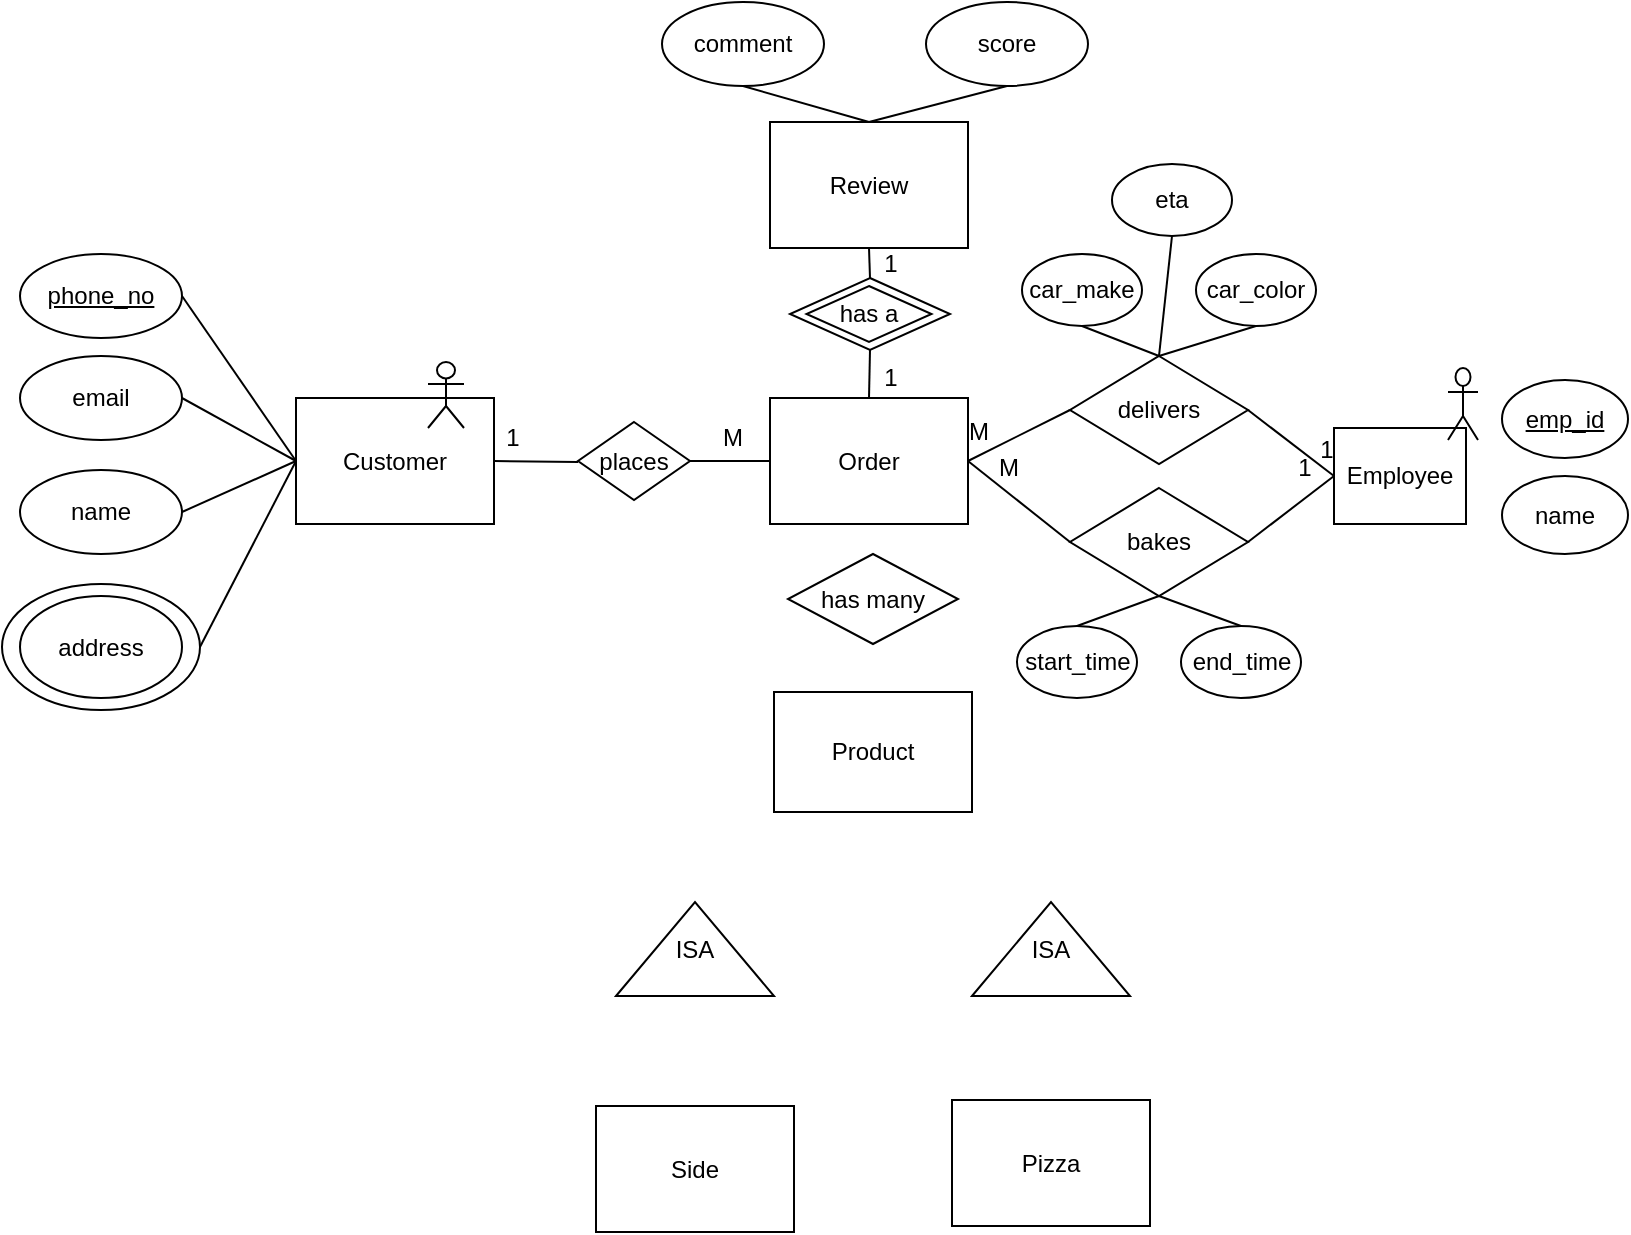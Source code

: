 <mxfile version="20.3.7" type="github">
  <diagram id="R2lEEEUBdFMjLlhIrx00" name="Page-1">
    <mxGraphModel dx="860" dy="587" grid="1" gridSize="3" guides="1" tooltips="1" connect="1" arrows="1" fold="1" page="1" pageScale="1" pageWidth="850" pageHeight="1100" background="none" math="0" shadow="0" extFonts="Permanent Marker^https://fonts.googleapis.com/css?family=Permanent+Marker">
      <root>
        <mxCell id="0" />
        <mxCell id="1" parent="0" />
        <mxCell id="XG8kmVSxOluQT2AAcpYn-24" value="" style="ellipse;whiteSpace=wrap;html=1;" vertex="1" parent="1">
          <mxGeometry x="30" y="303" width="99" height="63" as="geometry" />
        </mxCell>
        <mxCell id="XG8kmVSxOluQT2AAcpYn-10" value="Customer" style="rectangle;whiteSpace=wrap;html=1;" vertex="1" parent="1">
          <mxGeometry x="177" y="210" width="99" height="63" as="geometry" />
        </mxCell>
        <mxCell id="XG8kmVSxOluQT2AAcpYn-12" value="Order" style="rectangle;whiteSpace=wrap;html=1;" vertex="1" parent="1">
          <mxGeometry x="414" y="210" width="99" height="63" as="geometry" />
        </mxCell>
        <mxCell id="XG8kmVSxOluQT2AAcpYn-13" value="Review" style="rectangle;whiteSpace=wrap;html=1;" vertex="1" parent="1">
          <mxGeometry x="414" y="72" width="99" height="63" as="geometry" />
        </mxCell>
        <mxCell id="XG8kmVSxOluQT2AAcpYn-14" value="Employee" style="rectangle;whiteSpace=wrap;html=1;" vertex="1" parent="1">
          <mxGeometry x="696" y="225" width="66" height="48" as="geometry" />
        </mxCell>
        <mxCell id="XG8kmVSxOluQT2AAcpYn-15" value="Product" style="rectangle;whiteSpace=wrap;html=1;" vertex="1" parent="1">
          <mxGeometry x="416" y="357" width="99" height="60" as="geometry" />
        </mxCell>
        <mxCell id="XG8kmVSxOluQT2AAcpYn-16" value="ISA" style="triangle;whiteSpace=wrap;html=1;direction=north;" vertex="1" parent="1">
          <mxGeometry x="337" y="462" width="79" height="47" as="geometry" />
        </mxCell>
        <mxCell id="XG8kmVSxOluQT2AAcpYn-17" value="ISA" style="triangle;whiteSpace=wrap;html=1;direction=north;" vertex="1" parent="1">
          <mxGeometry x="515" y="462" width="79" height="47" as="geometry" />
        </mxCell>
        <mxCell id="XG8kmVSxOluQT2AAcpYn-18" value="Side" style="rectangle;whiteSpace=wrap;html=1;" vertex="1" parent="1">
          <mxGeometry x="327" y="564" width="99" height="63" as="geometry" />
        </mxCell>
        <mxCell id="XG8kmVSxOluQT2AAcpYn-19" value="Pizza" style="rectangle;whiteSpace=wrap;html=1;" vertex="1" parent="1">
          <mxGeometry x="505" y="561" width="99" height="63" as="geometry" />
        </mxCell>
        <mxCell id="XG8kmVSxOluQT2AAcpYn-20" value="&lt;u&gt;phone_no&lt;/u&gt;" style="ellipse;whiteSpace=wrap;html=1;" vertex="1" parent="1">
          <mxGeometry x="39" y="138" width="81" height="42" as="geometry" />
        </mxCell>
        <mxCell id="XG8kmVSxOluQT2AAcpYn-21" value="email" style="ellipse;whiteSpace=wrap;html=1;" vertex="1" parent="1">
          <mxGeometry x="39" y="189" width="81" height="42" as="geometry" />
        </mxCell>
        <mxCell id="XG8kmVSxOluQT2AAcpYn-22" value="name" style="ellipse;whiteSpace=wrap;html=1;" vertex="1" parent="1">
          <mxGeometry x="39" y="246" width="81" height="42" as="geometry" />
        </mxCell>
        <mxCell id="XG8kmVSxOluQT2AAcpYn-23" value="address" style="ellipse;whiteSpace=wrap;html=1;" vertex="1" parent="1">
          <mxGeometry x="39" y="309" width="81" height="51" as="geometry" />
        </mxCell>
        <mxCell id="XG8kmVSxOluQT2AAcpYn-29" value="" style="endArrow=none;html=1;rounded=0;entryX=0;entryY=0.5;entryDx=0;entryDy=0;exitX=1;exitY=0.5;exitDx=0;exitDy=0;" edge="1" parent="1" source="XG8kmVSxOluQT2AAcpYn-22" target="XG8kmVSxOluQT2AAcpYn-10">
          <mxGeometry width="50" height="50" relative="1" as="geometry">
            <mxPoint x="120" y="312" as="sourcePoint" />
            <mxPoint x="116" y="342" as="targetPoint" />
          </mxGeometry>
        </mxCell>
        <mxCell id="XG8kmVSxOluQT2AAcpYn-32" value="" style="endArrow=none;html=1;rounded=0;entryX=0;entryY=0.5;entryDx=0;entryDy=0;exitX=1;exitY=0.5;exitDx=0;exitDy=0;" edge="1" parent="1" source="XG8kmVSxOluQT2AAcpYn-20" target="XG8kmVSxOluQT2AAcpYn-10">
          <mxGeometry width="50" height="50" relative="1" as="geometry">
            <mxPoint x="66" y="392" as="sourcePoint" />
            <mxPoint x="116" y="342" as="targetPoint" />
          </mxGeometry>
        </mxCell>
        <mxCell id="XG8kmVSxOluQT2AAcpYn-33" value="" style="endArrow=none;html=1;rounded=0;entryX=0;entryY=0.5;entryDx=0;entryDy=0;exitX=1;exitY=0.5;exitDx=0;exitDy=0;" edge="1" parent="1" source="XG8kmVSxOluQT2AAcpYn-21" target="XG8kmVSxOluQT2AAcpYn-10">
          <mxGeometry width="50" height="50" relative="1" as="geometry">
            <mxPoint x="66" y="392" as="sourcePoint" />
            <mxPoint x="116" y="342" as="targetPoint" />
          </mxGeometry>
        </mxCell>
        <mxCell id="XG8kmVSxOluQT2AAcpYn-34" value="" style="endArrow=none;html=1;rounded=0;entryX=0;entryY=0.5;entryDx=0;entryDy=0;exitX=1;exitY=0.5;exitDx=0;exitDy=0;" edge="1" parent="1" source="XG8kmVSxOluQT2AAcpYn-24" target="XG8kmVSxOluQT2AAcpYn-10">
          <mxGeometry width="50" height="50" relative="1" as="geometry">
            <mxPoint x="66" y="392" as="sourcePoint" />
            <mxPoint x="116" y="342" as="targetPoint" />
          </mxGeometry>
        </mxCell>
        <mxCell id="XG8kmVSxOluQT2AAcpYn-36" value="places" style="rhombus;whiteSpace=wrap;html=1;" vertex="1" parent="1">
          <mxGeometry x="318" y="222" width="56" height="39" as="geometry" />
        </mxCell>
        <mxCell id="XG8kmVSxOluQT2AAcpYn-37" value="" style="shape=umlActor;verticalLabelPosition=bottom;verticalAlign=top;html=1;outlineConnect=0;" vertex="1" parent="1">
          <mxGeometry x="243" y="192" width="18" height="33" as="geometry" />
        </mxCell>
        <mxCell id="XG8kmVSxOluQT2AAcpYn-38" value="" style="shape=umlActor;verticalLabelPosition=bottom;verticalAlign=top;html=1;outlineConnect=0;" vertex="1" parent="1">
          <mxGeometry x="753" y="195" width="15" height="36" as="geometry" />
        </mxCell>
        <mxCell id="XG8kmVSxOluQT2AAcpYn-39" value="comment" style="ellipse;whiteSpace=wrap;html=1;" vertex="1" parent="1">
          <mxGeometry x="360" y="12" width="81" height="42" as="geometry" />
        </mxCell>
        <mxCell id="XG8kmVSxOluQT2AAcpYn-40" value="score" style="ellipse;whiteSpace=wrap;html=1;" vertex="1" parent="1">
          <mxGeometry x="492" y="12" width="81" height="42" as="geometry" />
        </mxCell>
        <mxCell id="XG8kmVSxOluQT2AAcpYn-41" value="" style="endArrow=none;html=1;rounded=0;entryX=0.5;entryY=1;entryDx=0;entryDy=0;exitX=0.5;exitY=0;exitDx=0;exitDy=0;" edge="1" parent="1" source="XG8kmVSxOluQT2AAcpYn-13" target="XG8kmVSxOluQT2AAcpYn-40">
          <mxGeometry width="50" height="50" relative="1" as="geometry">
            <mxPoint x="366" y="236" as="sourcePoint" />
            <mxPoint x="416" y="186" as="targetPoint" />
          </mxGeometry>
        </mxCell>
        <mxCell id="XG8kmVSxOluQT2AAcpYn-42" value="" style="endArrow=none;html=1;rounded=0;entryX=0.5;entryY=1;entryDx=0;entryDy=0;exitX=0.5;exitY=0;exitDx=0;exitDy=0;" edge="1" parent="1" source="XG8kmVSxOluQT2AAcpYn-13" target="XG8kmVSxOluQT2AAcpYn-39">
          <mxGeometry width="50" height="50" relative="1" as="geometry">
            <mxPoint x="366" y="236" as="sourcePoint" />
            <mxPoint x="416" y="186" as="targetPoint" />
          </mxGeometry>
        </mxCell>
        <mxCell id="XG8kmVSxOluQT2AAcpYn-43" value="" style="endArrow=none;html=1;rounded=0;exitX=1;exitY=0.5;exitDx=0;exitDy=0;entryX=0;entryY=0.5;entryDx=0;entryDy=0;" edge="1" parent="1" source="XG8kmVSxOluQT2AAcpYn-36" target="XG8kmVSxOluQT2AAcpYn-12">
          <mxGeometry width="50" height="50" relative="1" as="geometry">
            <mxPoint x="366" y="273" as="sourcePoint" />
            <mxPoint x="416" y="223" as="targetPoint" />
          </mxGeometry>
        </mxCell>
        <mxCell id="XG8kmVSxOluQT2AAcpYn-45" value="" style="endArrow=none;html=1;rounded=0;exitX=1;exitY=0.5;exitDx=0;exitDy=0;" edge="1" parent="1" source="XG8kmVSxOluQT2AAcpYn-10">
          <mxGeometry width="50" height="50" relative="1" as="geometry">
            <mxPoint x="268" y="292" as="sourcePoint" />
            <mxPoint x="318" y="242" as="targetPoint" />
          </mxGeometry>
        </mxCell>
        <mxCell id="XG8kmVSxOluQT2AAcpYn-46" value="1" style="text;html=1;align=center;verticalAlign=middle;resizable=0;points=[];autosize=1;strokeColor=none;fillColor=none;" vertex="1" parent="1">
          <mxGeometry x="271" y="216" width="27" height="27" as="geometry" />
        </mxCell>
        <mxCell id="XG8kmVSxOluQT2AAcpYn-47" value="M" style="text;html=1;align=center;verticalAlign=middle;resizable=0;points=[];autosize=1;strokeColor=none;fillColor=none;" vertex="1" parent="1">
          <mxGeometry x="380" y="216" width="30" height="27" as="geometry" />
        </mxCell>
        <mxCell id="XG8kmVSxOluQT2AAcpYn-48" value="" style="rhombus;whiteSpace=wrap;html=1;" vertex="1" parent="1">
          <mxGeometry x="424" y="150" width="80" height="36" as="geometry" />
        </mxCell>
        <mxCell id="XG8kmVSxOluQT2AAcpYn-49" value="has a" style="rhombus;whiteSpace=wrap;html=1;" vertex="1" parent="1">
          <mxGeometry x="432.25" y="154" width="62.5" height="28" as="geometry" />
        </mxCell>
        <mxCell id="XG8kmVSxOluQT2AAcpYn-50" value="" style="endArrow=none;html=1;rounded=0;entryX=0.5;entryY=1;entryDx=0;entryDy=0;exitX=0.5;exitY=0;exitDx=0;exitDy=0;" edge="1" parent="1" source="XG8kmVSxOluQT2AAcpYn-12" target="XG8kmVSxOluQT2AAcpYn-48">
          <mxGeometry width="50" height="50" relative="1" as="geometry">
            <mxPoint x="387" y="263" as="sourcePoint" />
            <mxPoint x="437" y="213" as="targetPoint" />
          </mxGeometry>
        </mxCell>
        <mxCell id="XG8kmVSxOluQT2AAcpYn-51" value="" style="endArrow=none;html=1;rounded=0;entryX=0.5;entryY=1;entryDx=0;entryDy=0;exitX=0.5;exitY=0;exitDx=0;exitDy=0;" edge="1" parent="1" source="XG8kmVSxOluQT2AAcpYn-48" target="XG8kmVSxOluQT2AAcpYn-13">
          <mxGeometry width="50" height="50" relative="1" as="geometry">
            <mxPoint x="453" y="212" as="sourcePoint" />
            <mxPoint x="503" y="162" as="targetPoint" />
          </mxGeometry>
        </mxCell>
        <mxCell id="XG8kmVSxOluQT2AAcpYn-52" value="1" style="text;html=1;align=center;verticalAlign=middle;resizable=0;points=[];autosize=1;strokeColor=none;fillColor=none;" vertex="1" parent="1">
          <mxGeometry x="460" y="129" width="27" height="27" as="geometry" />
        </mxCell>
        <mxCell id="XG8kmVSxOluQT2AAcpYn-53" value="1" style="text;html=1;align=center;verticalAlign=middle;resizable=0;points=[];autosize=1;strokeColor=none;fillColor=none;" vertex="1" parent="1">
          <mxGeometry x="460" y="186" width="27" height="27" as="geometry" />
        </mxCell>
        <mxCell id="XG8kmVSxOluQT2AAcpYn-54" value="delivers" style="rhombus;whiteSpace=wrap;html=1;" vertex="1" parent="1">
          <mxGeometry x="564" y="189" width="89" height="54" as="geometry" />
        </mxCell>
        <mxCell id="XG8kmVSxOluQT2AAcpYn-55" value="bakes" style="rhombus;whiteSpace=wrap;html=1;" vertex="1" parent="1">
          <mxGeometry x="564.0" y="255" width="89" height="54" as="geometry" />
        </mxCell>
        <mxCell id="XG8kmVSxOluQT2AAcpYn-56" value="" style="endArrow=none;html=1;rounded=0;entryX=0;entryY=0.5;entryDx=0;entryDy=0;exitX=1;exitY=0.5;exitDx=0;exitDy=0;" edge="1" parent="1" source="XG8kmVSxOluQT2AAcpYn-54" target="XG8kmVSxOluQT2AAcpYn-14">
          <mxGeometry width="50" height="50" relative="1" as="geometry">
            <mxPoint x="654" y="216" as="sourcePoint" />
            <mxPoint x="644" y="195" as="targetPoint" />
          </mxGeometry>
        </mxCell>
        <mxCell id="XG8kmVSxOluQT2AAcpYn-57" value="" style="endArrow=none;html=1;rounded=0;entryX=0;entryY=0.5;entryDx=0;entryDy=0;exitX=1;exitY=0.5;exitDx=0;exitDy=0;" edge="1" parent="1" source="XG8kmVSxOluQT2AAcpYn-12" target="XG8kmVSxOluQT2AAcpYn-54">
          <mxGeometry width="50" height="50" relative="1" as="geometry">
            <mxPoint x="594" y="245" as="sourcePoint" />
            <mxPoint x="644" y="195" as="targetPoint" />
          </mxGeometry>
        </mxCell>
        <mxCell id="XG8kmVSxOluQT2AAcpYn-58" value="" style="endArrow=none;html=1;rounded=0;entryX=0;entryY=0.5;entryDx=0;entryDy=0;exitX=1;exitY=0.5;exitDx=0;exitDy=0;" edge="1" parent="1" source="XG8kmVSxOluQT2AAcpYn-55" target="XG8kmVSxOluQT2AAcpYn-14">
          <mxGeometry width="50" height="50" relative="1" as="geometry">
            <mxPoint x="594" y="245" as="sourcePoint" />
            <mxPoint x="644" y="195" as="targetPoint" />
          </mxGeometry>
        </mxCell>
        <mxCell id="XG8kmVSxOluQT2AAcpYn-59" value="" style="endArrow=none;html=1;rounded=0;entryX=0;entryY=0.5;entryDx=0;entryDy=0;exitX=1;exitY=0.5;exitDx=0;exitDy=0;" edge="1" parent="1" source="XG8kmVSxOluQT2AAcpYn-12" target="XG8kmVSxOluQT2AAcpYn-55">
          <mxGeometry width="50" height="50" relative="1" as="geometry">
            <mxPoint x="594" y="245" as="sourcePoint" />
            <mxPoint x="644" y="195" as="targetPoint" />
          </mxGeometry>
        </mxCell>
        <mxCell id="XG8kmVSxOluQT2AAcpYn-60" value="1" style="text;html=1;align=center;verticalAlign=middle;resizable=0;points=[];autosize=1;strokeColor=none;fillColor=none;" vertex="1" parent="1">
          <mxGeometry x="678" y="222" width="27" height="27" as="geometry" />
        </mxCell>
        <mxCell id="XG8kmVSxOluQT2AAcpYn-61" value="1" style="text;html=1;align=center;verticalAlign=middle;resizable=0;points=[];autosize=1;strokeColor=none;fillColor=none;" vertex="1" parent="1">
          <mxGeometry x="667" y="231" width="27" height="27" as="geometry" />
        </mxCell>
        <mxCell id="XG8kmVSxOluQT2AAcpYn-62" value="M" style="text;html=1;align=center;verticalAlign=middle;resizable=0;points=[];autosize=1;strokeColor=none;fillColor=none;" vertex="1" parent="1">
          <mxGeometry x="503" y="213" width="30" height="27" as="geometry" />
        </mxCell>
        <mxCell id="XG8kmVSxOluQT2AAcpYn-63" value="M" style="text;html=1;align=center;verticalAlign=middle;resizable=0;points=[];autosize=1;strokeColor=none;fillColor=none;" vertex="1" parent="1">
          <mxGeometry x="517.5" y="231" width="30" height="27" as="geometry" />
        </mxCell>
        <mxCell id="XG8kmVSxOluQT2AAcpYn-64" value="car_make" style="ellipse;whiteSpace=wrap;html=1;" vertex="1" parent="1">
          <mxGeometry x="540" y="138" width="60" height="36" as="geometry" />
        </mxCell>
        <mxCell id="XG8kmVSxOluQT2AAcpYn-65" value="car_color" style="ellipse;whiteSpace=wrap;html=1;" vertex="1" parent="1">
          <mxGeometry x="627" y="138" width="60" height="36" as="geometry" />
        </mxCell>
        <mxCell id="XG8kmVSxOluQT2AAcpYn-66" value="eta" style="ellipse;whiteSpace=wrap;html=1;" vertex="1" parent="1">
          <mxGeometry x="585" y="93" width="60" height="36" as="geometry" />
        </mxCell>
        <mxCell id="XG8kmVSxOluQT2AAcpYn-67" value="" style="endArrow=none;html=1;rounded=0;entryX=0.5;entryY=1;entryDx=0;entryDy=0;exitX=0.5;exitY=0;exitDx=0;exitDy=0;" edge="1" parent="1" source="XG8kmVSxOluQT2AAcpYn-54" target="XG8kmVSxOluQT2AAcpYn-66">
          <mxGeometry width="50" height="50" relative="1" as="geometry">
            <mxPoint x="519" y="233" as="sourcePoint" />
            <mxPoint x="569" y="183" as="targetPoint" />
          </mxGeometry>
        </mxCell>
        <mxCell id="XG8kmVSxOluQT2AAcpYn-68" value="" style="endArrow=none;html=1;rounded=0;entryX=0.5;entryY=1;entryDx=0;entryDy=0;exitX=0.5;exitY=0;exitDx=0;exitDy=0;" edge="1" parent="1" source="XG8kmVSxOluQT2AAcpYn-54" target="XG8kmVSxOluQT2AAcpYn-65">
          <mxGeometry width="50" height="50" relative="1" as="geometry">
            <mxPoint x="519" y="233" as="sourcePoint" />
            <mxPoint x="569" y="183" as="targetPoint" />
          </mxGeometry>
        </mxCell>
        <mxCell id="XG8kmVSxOluQT2AAcpYn-71" value="" style="endArrow=none;html=1;rounded=0;entryX=0.5;entryY=1;entryDx=0;entryDy=0;exitX=0.5;exitY=0;exitDx=0;exitDy=0;" edge="1" parent="1" source="XG8kmVSxOluQT2AAcpYn-54" target="XG8kmVSxOluQT2AAcpYn-64">
          <mxGeometry width="50" height="50" relative="1" as="geometry">
            <mxPoint x="369" y="233" as="sourcePoint" />
            <mxPoint x="419" y="183" as="targetPoint" />
          </mxGeometry>
        </mxCell>
        <mxCell id="XG8kmVSxOluQT2AAcpYn-72" value="start_time" style="ellipse;whiteSpace=wrap;html=1;" vertex="1" parent="1">
          <mxGeometry x="537.5" y="324" width="60" height="36" as="geometry" />
        </mxCell>
        <mxCell id="XG8kmVSxOluQT2AAcpYn-75" value="end_time" style="ellipse;whiteSpace=wrap;html=1;" vertex="1" parent="1">
          <mxGeometry x="619.5" y="324" width="60" height="36" as="geometry" />
        </mxCell>
        <mxCell id="XG8kmVSxOluQT2AAcpYn-76" value="" style="endArrow=none;html=1;rounded=0;entryX=0.5;entryY=1;entryDx=0;entryDy=0;exitX=0.5;exitY=0;exitDx=0;exitDy=0;" edge="1" parent="1" source="XG8kmVSxOluQT2AAcpYn-72" target="XG8kmVSxOluQT2AAcpYn-55">
          <mxGeometry width="50" height="50" relative="1" as="geometry">
            <mxPoint x="525" y="344" as="sourcePoint" />
            <mxPoint x="575" y="294" as="targetPoint" />
          </mxGeometry>
        </mxCell>
        <mxCell id="XG8kmVSxOluQT2AAcpYn-77" value="" style="endArrow=none;html=1;rounded=0;entryX=0.5;entryY=1;entryDx=0;entryDy=0;exitX=0.5;exitY=0;exitDx=0;exitDy=0;" edge="1" parent="1" source="XG8kmVSxOluQT2AAcpYn-75" target="XG8kmVSxOluQT2AAcpYn-55">
          <mxGeometry width="50" height="50" relative="1" as="geometry">
            <mxPoint x="639" y="353" as="sourcePoint" />
            <mxPoint x="689" y="303" as="targetPoint" />
          </mxGeometry>
        </mxCell>
        <mxCell id="XG8kmVSxOluQT2AAcpYn-81" value="&lt;u&gt;emp_id&lt;/u&gt;" style="ellipse;whiteSpace=wrap;html=1;" vertex="1" parent="1">
          <mxGeometry x="780" y="201" width="63" height="39" as="geometry" />
        </mxCell>
        <mxCell id="XG8kmVSxOluQT2AAcpYn-82" value="name" style="ellipse;whiteSpace=wrap;html=1;" vertex="1" parent="1">
          <mxGeometry x="780" y="249" width="63" height="39" as="geometry" />
        </mxCell>
        <mxCell id="XG8kmVSxOluQT2AAcpYn-83" value="has many" style="rhombus;whiteSpace=wrap;html=1;" vertex="1" parent="1">
          <mxGeometry x="423" y="288" width="85" height="45" as="geometry" />
        </mxCell>
      </root>
    </mxGraphModel>
  </diagram>
</mxfile>
